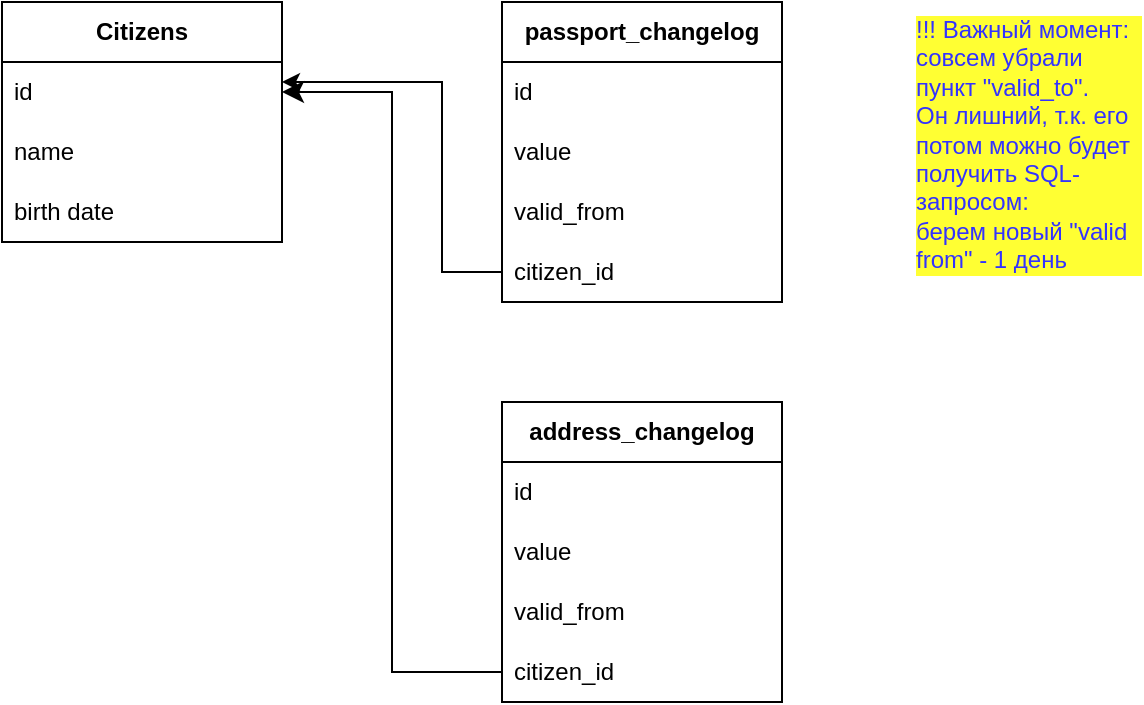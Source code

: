<mxfile version="27.1.4">
  <diagram name="Страница — 1" id="sidZ9mS6rjYpJDjNfyIw">
    <mxGraphModel dx="1042" dy="658" grid="1" gridSize="10" guides="1" tooltips="1" connect="1" arrows="1" fold="1" page="1" pageScale="1" pageWidth="1169" pageHeight="827" math="0" shadow="0">
      <root>
        <mxCell id="0" />
        <mxCell id="1" parent="0" />
        <mxCell id="_7T3kq9XFw5U1QzG-POd-1" value="Citizens" style="swimlane;fontStyle=1;childLayout=stackLayout;horizontal=1;startSize=30;horizontalStack=0;resizeParent=1;resizeParentMax=0;resizeLast=0;collapsible=1;marginBottom=0;whiteSpace=wrap;html=1;" vertex="1" parent="1">
          <mxGeometry x="70" y="40" width="140" height="120" as="geometry" />
        </mxCell>
        <mxCell id="_7T3kq9XFw5U1QzG-POd-2" value="id" style="text;strokeColor=none;fillColor=none;align=left;verticalAlign=middle;spacingLeft=4;spacingRight=4;overflow=hidden;points=[[0,0.5],[1,0.5]];portConstraint=eastwest;rotatable=0;whiteSpace=wrap;html=1;" vertex="1" parent="_7T3kq9XFw5U1QzG-POd-1">
          <mxGeometry y="30" width="140" height="30" as="geometry" />
        </mxCell>
        <mxCell id="_7T3kq9XFw5U1QzG-POd-3" value="name" style="text;strokeColor=none;fillColor=none;align=left;verticalAlign=middle;spacingLeft=4;spacingRight=4;overflow=hidden;points=[[0,0.5],[1,0.5]];portConstraint=eastwest;rotatable=0;whiteSpace=wrap;html=1;" vertex="1" parent="_7T3kq9XFw5U1QzG-POd-1">
          <mxGeometry y="60" width="140" height="30" as="geometry" />
        </mxCell>
        <mxCell id="_7T3kq9XFw5U1QzG-POd-4" value="birth date" style="text;strokeColor=none;fillColor=none;align=left;verticalAlign=middle;spacingLeft=4;spacingRight=4;overflow=hidden;points=[[0,0.5],[1,0.5]];portConstraint=eastwest;rotatable=0;whiteSpace=wrap;html=1;" vertex="1" parent="_7T3kq9XFw5U1QzG-POd-1">
          <mxGeometry y="90" width="140" height="30" as="geometry" />
        </mxCell>
        <mxCell id="_7T3kq9XFw5U1QzG-POd-5" value="passport_changelog" style="swimlane;fontStyle=1;childLayout=stackLayout;horizontal=1;startSize=30;horizontalStack=0;resizeParent=1;resizeParentMax=0;resizeLast=0;collapsible=1;marginBottom=0;whiteSpace=wrap;html=1;" vertex="1" parent="1">
          <mxGeometry x="320" y="40" width="140" height="150" as="geometry" />
        </mxCell>
        <mxCell id="_7T3kq9XFw5U1QzG-POd-6" value="id" style="text;strokeColor=none;fillColor=none;align=left;verticalAlign=middle;spacingLeft=4;spacingRight=4;overflow=hidden;points=[[0,0.5],[1,0.5]];portConstraint=eastwest;rotatable=0;whiteSpace=wrap;html=1;" vertex="1" parent="_7T3kq9XFw5U1QzG-POd-5">
          <mxGeometry y="30" width="140" height="30" as="geometry" />
        </mxCell>
        <mxCell id="_7T3kq9XFw5U1QzG-POd-7" value="value" style="text;strokeColor=none;fillColor=none;align=left;verticalAlign=middle;spacingLeft=4;spacingRight=4;overflow=hidden;points=[[0,0.5],[1,0.5]];portConstraint=eastwest;rotatable=0;whiteSpace=wrap;html=1;" vertex="1" parent="_7T3kq9XFw5U1QzG-POd-5">
          <mxGeometry y="60" width="140" height="30" as="geometry" />
        </mxCell>
        <mxCell id="_7T3kq9XFw5U1QzG-POd-8" value="valid_from" style="text;strokeColor=none;fillColor=none;align=left;verticalAlign=middle;spacingLeft=4;spacingRight=4;overflow=hidden;points=[[0,0.5],[1,0.5]];portConstraint=eastwest;rotatable=0;whiteSpace=wrap;html=1;" vertex="1" parent="_7T3kq9XFw5U1QzG-POd-5">
          <mxGeometry y="90" width="140" height="30" as="geometry" />
        </mxCell>
        <mxCell id="_7T3kq9XFw5U1QzG-POd-19" style="edgeStyle=orthogonalEdgeStyle;rounded=0;orthogonalLoop=1;jettySize=auto;html=1;exitX=0;exitY=0.5;exitDx=0;exitDy=0;" edge="1" parent="_7T3kq9XFw5U1QzG-POd-5" source="_7T3kq9XFw5U1QzG-POd-14">
          <mxGeometry relative="1" as="geometry">
            <mxPoint x="-110" y="40" as="targetPoint" />
            <Array as="points">
              <mxPoint x="-30" y="135" />
              <mxPoint x="-30" y="40" />
            </Array>
          </mxGeometry>
        </mxCell>
        <mxCell id="_7T3kq9XFw5U1QzG-POd-14" value="citizen_id" style="text;strokeColor=none;fillColor=none;align=left;verticalAlign=middle;spacingLeft=4;spacingRight=4;overflow=hidden;points=[[0,0.5],[1,0.5]];portConstraint=eastwest;rotatable=0;whiteSpace=wrap;html=1;" vertex="1" parent="_7T3kq9XFw5U1QzG-POd-5">
          <mxGeometry y="120" width="140" height="30" as="geometry" />
        </mxCell>
        <mxCell id="_7T3kq9XFw5U1QzG-POd-9" value="address_changelog" style="swimlane;fontStyle=1;childLayout=stackLayout;horizontal=1;startSize=30;horizontalStack=0;resizeParent=1;resizeParentMax=0;resizeLast=0;collapsible=1;marginBottom=0;whiteSpace=wrap;html=1;" vertex="1" parent="1">
          <mxGeometry x="320" y="240" width="140" height="150" as="geometry" />
        </mxCell>
        <mxCell id="_7T3kq9XFw5U1QzG-POd-10" value="id" style="text;strokeColor=none;fillColor=none;align=left;verticalAlign=middle;spacingLeft=4;spacingRight=4;overflow=hidden;points=[[0,0.5],[1,0.5]];portConstraint=eastwest;rotatable=0;whiteSpace=wrap;html=1;" vertex="1" parent="_7T3kq9XFw5U1QzG-POd-9">
          <mxGeometry y="30" width="140" height="30" as="geometry" />
        </mxCell>
        <mxCell id="_7T3kq9XFw5U1QzG-POd-11" value="value" style="text;strokeColor=none;fillColor=none;align=left;verticalAlign=middle;spacingLeft=4;spacingRight=4;overflow=hidden;points=[[0,0.5],[1,0.5]];portConstraint=eastwest;rotatable=0;whiteSpace=wrap;html=1;" vertex="1" parent="_7T3kq9XFw5U1QzG-POd-9">
          <mxGeometry y="60" width="140" height="30" as="geometry" />
        </mxCell>
        <mxCell id="_7T3kq9XFw5U1QzG-POd-12" value="valid_from" style="text;strokeColor=none;fillColor=none;align=left;verticalAlign=middle;spacingLeft=4;spacingRight=4;overflow=hidden;points=[[0,0.5],[1,0.5]];portConstraint=eastwest;rotatable=0;whiteSpace=wrap;html=1;" vertex="1" parent="_7T3kq9XFw5U1QzG-POd-9">
          <mxGeometry y="90" width="140" height="30" as="geometry" />
        </mxCell>
        <mxCell id="_7T3kq9XFw5U1QzG-POd-17" value="citizen_id" style="text;strokeColor=none;fillColor=none;align=left;verticalAlign=middle;spacingLeft=4;spacingRight=4;overflow=hidden;points=[[0,0.5],[1,0.5]];portConstraint=eastwest;rotatable=0;whiteSpace=wrap;html=1;" vertex="1" parent="_7T3kq9XFw5U1QzG-POd-9">
          <mxGeometry y="120" width="140" height="30" as="geometry" />
        </mxCell>
        <mxCell id="_7T3kq9XFw5U1QzG-POd-18" value="" style="edgeStyle=elbowEdgeStyle;elbow=horizontal;endArrow=classic;html=1;curved=0;rounded=0;endSize=8;startSize=8;exitX=0;exitY=0.5;exitDx=0;exitDy=0;entryX=1;entryY=0.5;entryDx=0;entryDy=0;" edge="1" parent="1" source="_7T3kq9XFw5U1QzG-POd-17" target="_7T3kq9XFw5U1QzG-POd-2">
          <mxGeometry width="50" height="50" relative="1" as="geometry">
            <mxPoint x="510" y="360" as="sourcePoint" />
            <mxPoint x="560" y="310" as="targetPoint" />
          </mxGeometry>
        </mxCell>
        <mxCell id="_7T3kq9XFw5U1QzG-POd-20" value="!!! Важный момент:&lt;div&gt;совсем убрали пункт &quot;valid_to&quot;.&lt;/div&gt;&lt;div&gt;Он лишний, т.к. его потом можно будет получить SQL-запросом:&lt;/div&gt;&lt;div&gt;берем новый &quot;valid from&quot; - 1 день&lt;/div&gt;" style="text;strokeColor=none;align=left;fillColor=none;html=1;verticalAlign=top;whiteSpace=wrap;rounded=0;fontColor=#3333FF;labelBackgroundColor=#FFFF33;" vertex="1" parent="1">
          <mxGeometry x="525" y="40" width="115" height="150" as="geometry" />
        </mxCell>
      </root>
    </mxGraphModel>
  </diagram>
</mxfile>
